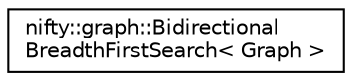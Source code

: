 digraph "Graphical Class Hierarchy"
{
  edge [fontname="Helvetica",fontsize="10",labelfontname="Helvetica",labelfontsize="10"];
  node [fontname="Helvetica",fontsize="10",shape=record];
  rankdir="LR";
  Node1 [label="nifty::graph::Bidirectional\lBreadthFirstSearch\< Graph \>",height=0.2,width=0.4,color="black", fillcolor="white", style="filled",URL="$classnifty_1_1graph_1_1BidirectionalBreadthFirstSearch.html"];
}

